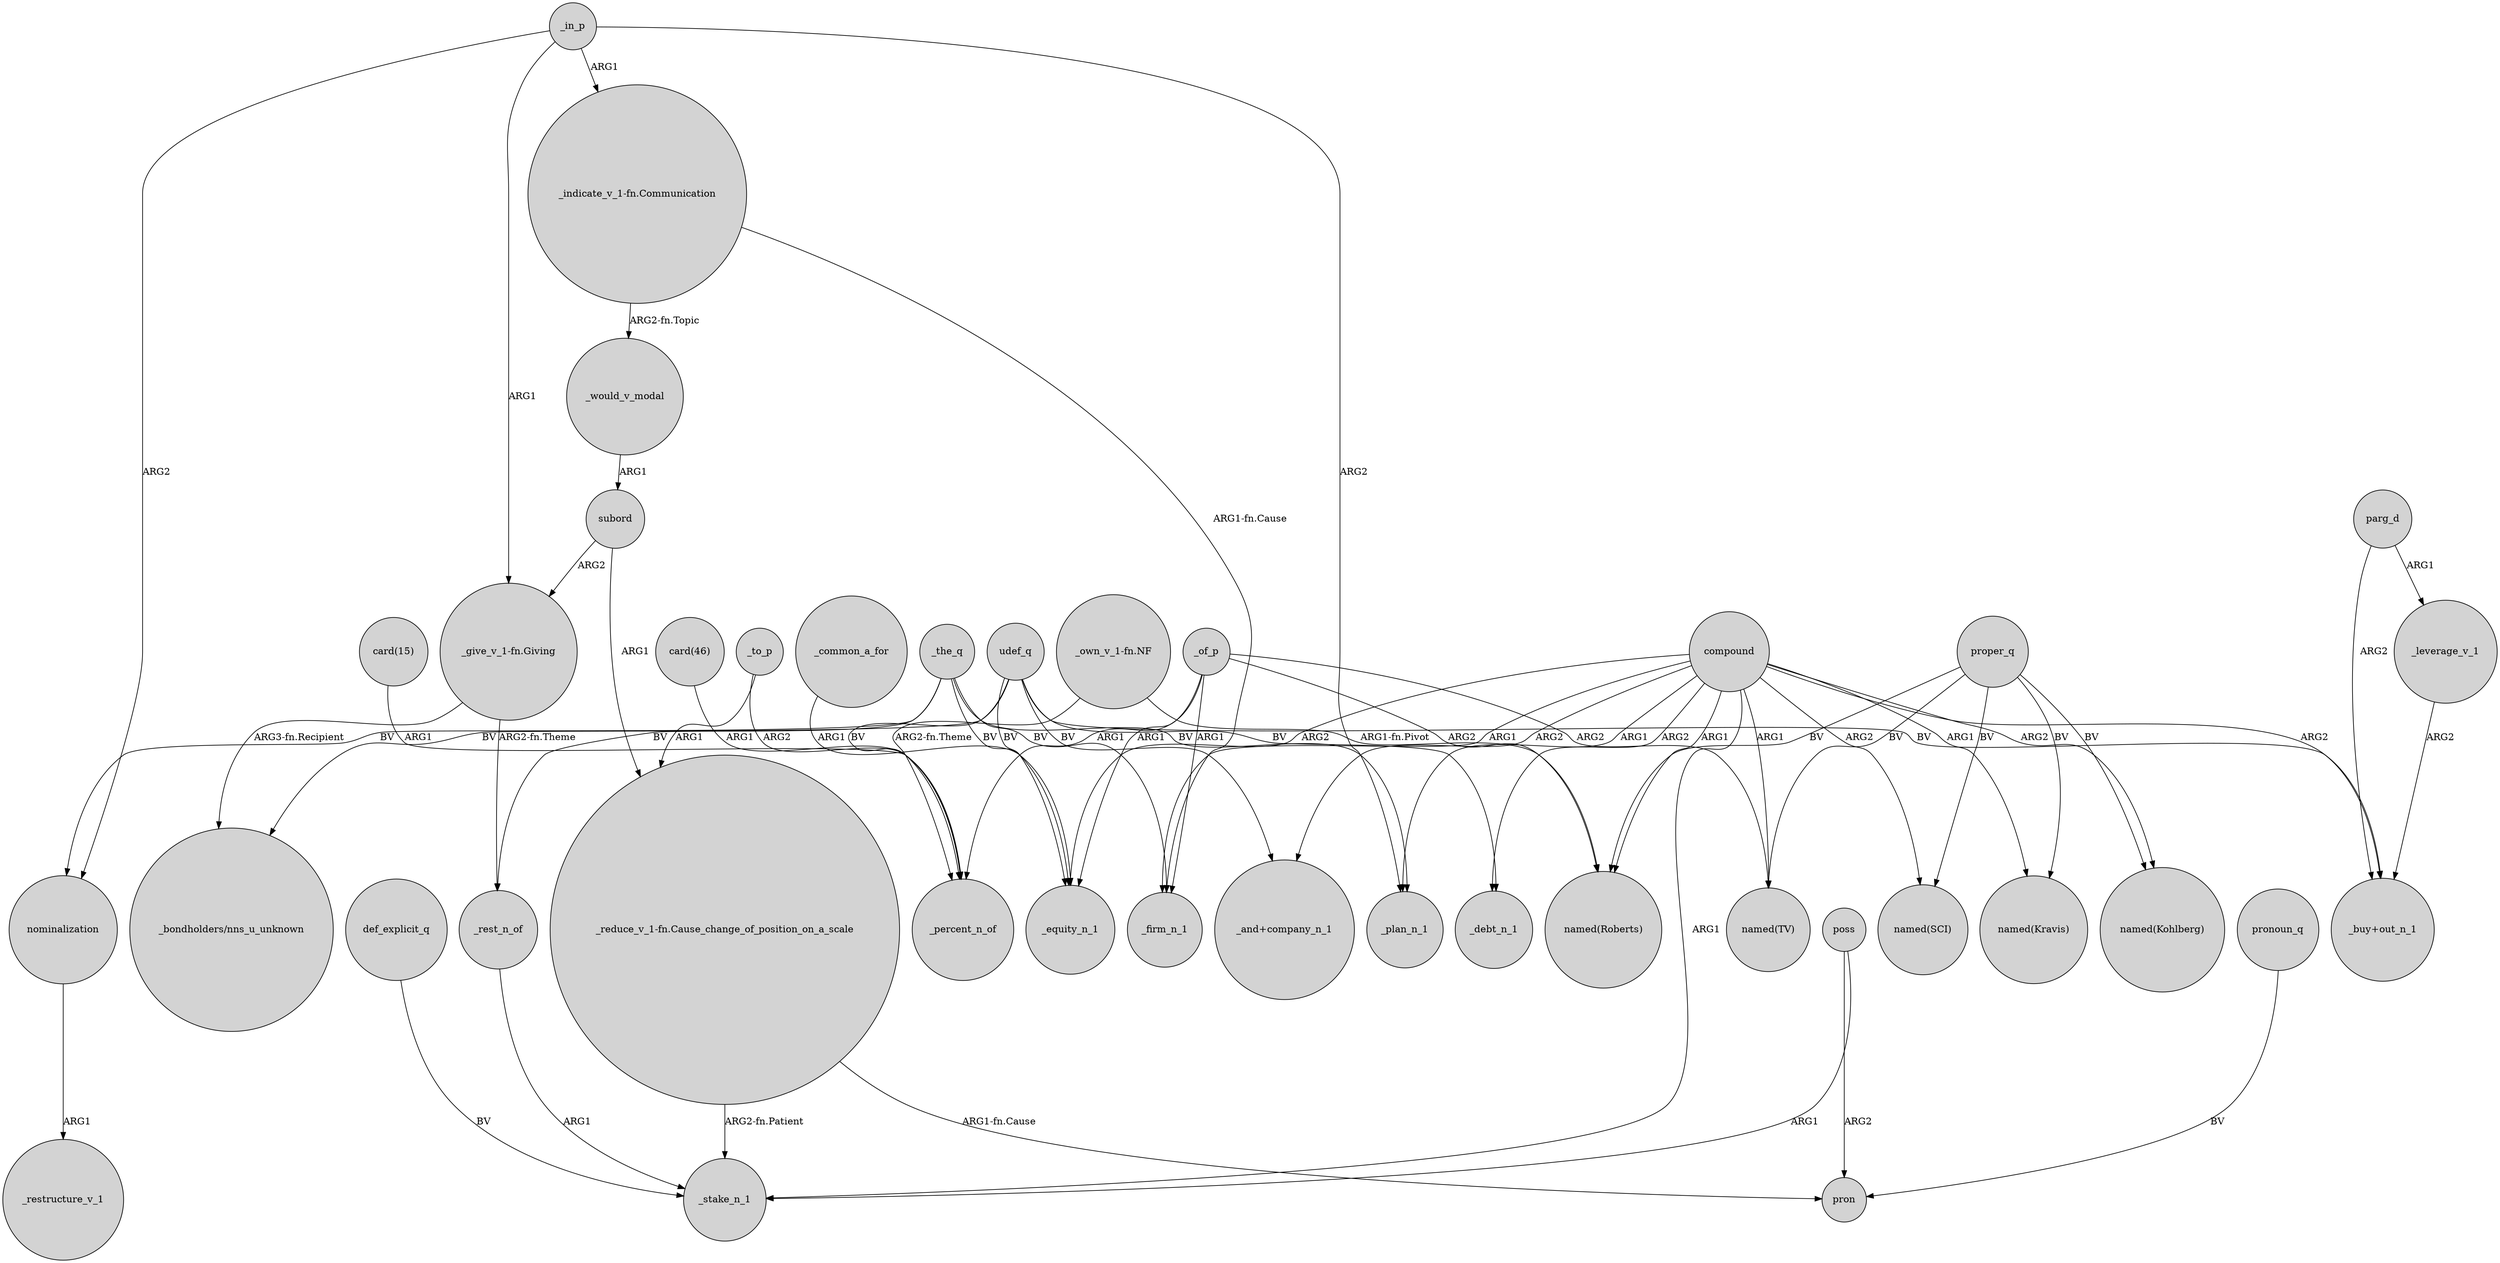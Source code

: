 digraph {
	node [shape=circle style=filled]
	_common_a_for -> _equity_n_1 [label=ARG1]
	_of_p -> _equity_n_1 [label=ARG1]
	poss -> pron [label=ARG2]
	"card(15)" -> _percent_n_of [label=ARG1]
	"card(46)" -> _percent_n_of [label=ARG1]
	_in_p -> "_give_v_1-fn.Giving" [label=ARG1]
	subord -> "_reduce_v_1-fn.Cause_change_of_position_on_a_scale" [label=ARG1]
	"_give_v_1-fn.Giving" -> _rest_n_of [label="ARG2-fn.Theme"]
	udef_q -> _debt_n_1 [label=BV]
	_the_q -> nominalization [label=BV]
	_of_p -> _firm_n_1 [label=ARG1]
	compound -> _debt_n_1 [label=ARG2]
	_the_q -> _equity_n_1 [label=BV]
	_the_q -> _plan_n_1 [label=BV]
	compound -> _plan_n_1 [label=ARG1]
	compound -> "_buy+out_n_1" [label=ARG2]
	parg_d -> "_buy+out_n_1" [label=ARG2]
	proper_q -> "named(TV)" [label=BV]
	_would_v_modal -> subord [label=ARG1]
	compound -> _equity_n_1 [label=ARG2]
	proper_q -> "named(Roberts)" [label=BV]
	"_own_v_1-fn.NF" -> _percent_n_of [label="ARG2-fn.Theme"]
	udef_q -> "_buy+out_n_1" [label=BV]
	"_give_v_1-fn.Giving" -> "_bondholders/nns_u_unknown" [label="ARG3-fn.Recipient"]
	proper_q -> "named(Kravis)" [label=BV]
	compound -> "named(Kravis)" [label=ARG1]
	_the_q -> _rest_n_of [label=BV]
	_of_p -> _percent_n_of [label=ARG1]
	nominalization -> _restructure_v_1 [label=ARG1]
	parg_d -> _leverage_v_1 [label=ARG1]
	pronoun_q -> pron [label=BV]
	udef_q -> "_bondholders/nns_u_unknown" [label=BV]
	_of_p -> "named(Roberts)" [label=ARG2]
	compound -> "_and+company_n_1" [label=ARG2]
	poss -> _stake_n_1 [label=ARG1]
	compound -> "named(Kohlberg)" [label=ARG2]
	udef_q -> _equity_n_1 [label=BV]
	compound -> "named(SCI)" [label=ARG2]
	_rest_n_of -> _stake_n_1 [label=ARG1]
	proper_q -> "named(Kohlberg)" [label=BV]
	"_own_v_1-fn.NF" -> "named(Roberts)" [label="ARG1-fn.Pivot"]
	"_indicate_v_1-fn.Communication" -> _firm_n_1 [label="ARG1-fn.Cause"]
	compound -> _firm_n_1 [label=ARG1]
	compound -> _stake_n_1 [label=ARG1]
	"_indicate_v_1-fn.Communication" -> _would_v_modal [label="ARG2-fn.Topic"]
	_leverage_v_1 -> "_buy+out_n_1" [label=ARG2]
	_the_q -> _firm_n_1 [label=BV]
	"_reduce_v_1-fn.Cause_change_of_position_on_a_scale" -> pron [label="ARG1-fn.Cause"]
	_to_p -> "_reduce_v_1-fn.Cause_change_of_position_on_a_scale" [label=ARG1]
	_to_p -> _percent_n_of [label=ARG2]
	_in_p -> "_indicate_v_1-fn.Communication" [label=ARG1]
	udef_q -> "_and+company_n_1" [label=BV]
	subord -> "_give_v_1-fn.Giving" [label=ARG2]
	udef_q -> _percent_n_of [label=BV]
	"_reduce_v_1-fn.Cause_change_of_position_on_a_scale" -> _stake_n_1 [label="ARG2-fn.Patient"]
	_in_p -> nominalization [label=ARG2]
	compound -> "named(TV)" [label=ARG1]
	_in_p -> _plan_n_1 [label=ARG2]
	compound -> "named(Roberts)" [label=ARG1]
	proper_q -> "named(SCI)" [label=BV]
	def_explicit_q -> _stake_n_1 [label=BV]
	_of_p -> "named(TV)" [label=ARG2]
}
